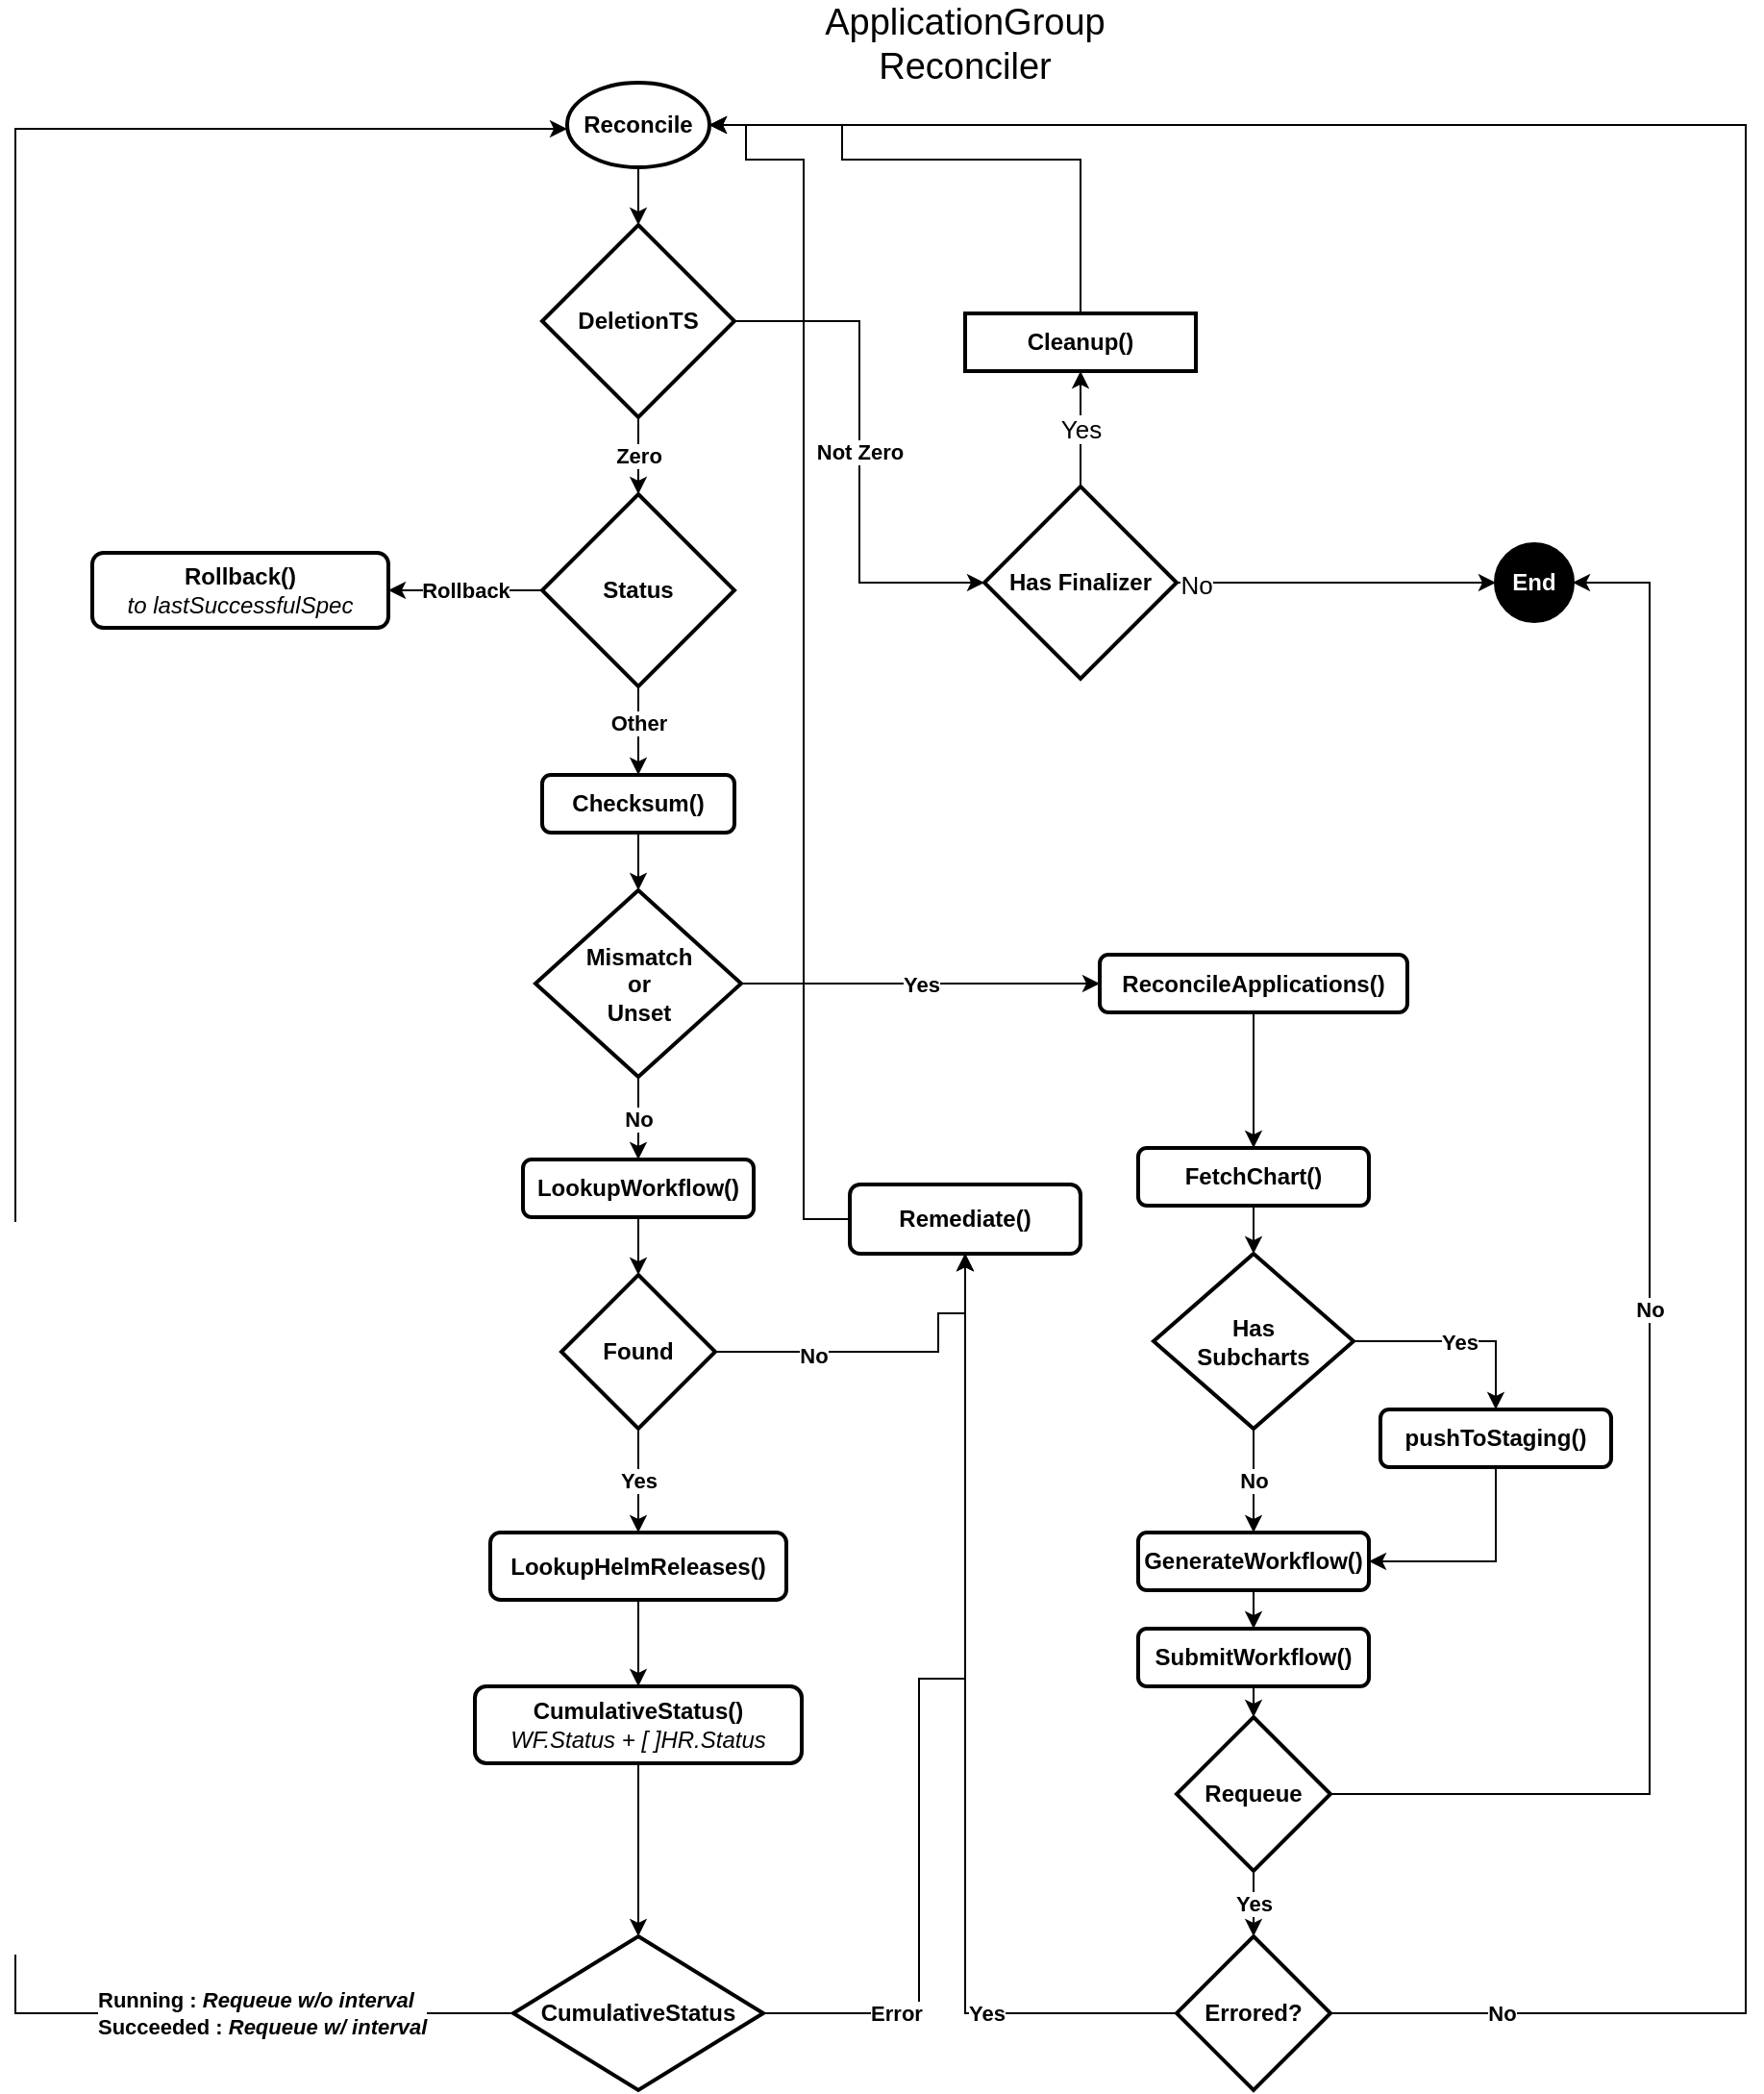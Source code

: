 <mxfile version="14.5.1" type="device"><diagram id="C5RBs43oDa-KdzZeNtuy" name="Page-1"><mxGraphModel dx="751" dy="559" grid="1" gridSize="10" guides="1" tooltips="1" connect="1" arrows="1" fold="1" page="1" pageScale="1" pageWidth="827" pageHeight="1169" math="0" shadow="0"><root><mxCell id="WIyWlLk6GJQsqaUBKTNV-0"/><mxCell id="WIyWlLk6GJQsqaUBKTNV-1" parent="WIyWlLk6GJQsqaUBKTNV-0"/><mxCell id="pzmINE0WypJlta7wMw6M-8" style="edgeStyle=orthogonalEdgeStyle;rounded=0;orthogonalLoop=1;jettySize=auto;html=1;exitX=0.5;exitY=1;exitDx=0;exitDy=0;exitPerimeter=0;entryX=0.5;entryY=0;entryDx=0;entryDy=0;entryPerimeter=0;fontStyle=1" edge="1" parent="WIyWlLk6GJQsqaUBKTNV-1" source="pzmINE0WypJlta7wMw6M-0" target="pzmINE0WypJlta7wMw6M-1"><mxGeometry relative="1" as="geometry"/></mxCell><mxCell id="pzmINE0WypJlta7wMw6M-0" value="&lt;span&gt;Reconcile&lt;/span&gt;" style="strokeWidth=2;html=1;shape=mxgraph.flowchart.start_2;whiteSpace=wrap;fontStyle=1;sketch=0;" vertex="1" parent="WIyWlLk6GJQsqaUBKTNV-1"><mxGeometry x="647" y="60" width="74" height="44" as="geometry"/></mxCell><mxCell id="pzmINE0WypJlta7wMw6M-3" value="Zero" style="edgeStyle=orthogonalEdgeStyle;rounded=0;orthogonalLoop=1;jettySize=auto;html=1;fontStyle=1" edge="1" parent="WIyWlLk6GJQsqaUBKTNV-1" source="pzmINE0WypJlta7wMw6M-1" target="pzmINE0WypJlta7wMw6M-2"><mxGeometry relative="1" as="geometry"/></mxCell><mxCell id="pzmINE0WypJlta7wMw6M-48" value="Not Zero" style="edgeStyle=orthogonalEdgeStyle;rounded=0;orthogonalLoop=1;jettySize=auto;html=1;exitX=1;exitY=0.5;exitDx=0;exitDy=0;exitPerimeter=0;fontStyle=1;entryX=0;entryY=0.5;entryDx=0;entryDy=0;entryPerimeter=0;" edge="1" parent="WIyWlLk6GJQsqaUBKTNV-1" source="pzmINE0WypJlta7wMw6M-1" target="pzmINE0WypJlta7wMw6M-56"><mxGeometry relative="1" as="geometry"/></mxCell><mxCell id="pzmINE0WypJlta7wMw6M-1" value="&lt;span&gt;DeletionTS&lt;/span&gt;" style="strokeWidth=2;html=1;shape=mxgraph.flowchart.decision;whiteSpace=wrap;fontStyle=1" vertex="1" parent="WIyWlLk6GJQsqaUBKTNV-1"><mxGeometry x="634" y="134" width="100" height="100" as="geometry"/></mxCell><mxCell id="pzmINE0WypJlta7wMw6M-7" value="Rollback" style="edgeStyle=orthogonalEdgeStyle;rounded=0;orthogonalLoop=1;jettySize=auto;html=1;fontStyle=1" edge="1" parent="WIyWlLk6GJQsqaUBKTNV-1" source="pzmINE0WypJlta7wMw6M-2" target="pzmINE0WypJlta7wMw6M-6"><mxGeometry relative="1" as="geometry"/></mxCell><mxCell id="pzmINE0WypJlta7wMw6M-10" value="Other" style="edgeStyle=orthogonalEdgeStyle;rounded=0;orthogonalLoop=1;jettySize=auto;html=1;fontStyle=1" edge="1" parent="WIyWlLk6GJQsqaUBKTNV-1" source="pzmINE0WypJlta7wMw6M-2" target="pzmINE0WypJlta7wMw6M-9"><mxGeometry x="-0.2" relative="1" as="geometry"><mxPoint as="offset"/></mxGeometry></mxCell><mxCell id="pzmINE0WypJlta7wMw6M-2" value="&lt;span&gt;Status&lt;/span&gt;" style="strokeWidth=2;html=1;shape=mxgraph.flowchart.decision;whiteSpace=wrap;fontStyle=1" vertex="1" parent="WIyWlLk6GJQsqaUBKTNV-1"><mxGeometry x="634" y="274" width="100" height="100" as="geometry"/></mxCell><mxCell id="pzmINE0WypJlta7wMw6M-6" value="&lt;span&gt;Rollback()&lt;br&gt;&lt;span style=&quot;font-weight: normal&quot;&gt;&lt;i&gt;&lt;span&gt;to&amp;nbsp;&lt;/span&gt;&lt;span&gt;lastSuccessfulSpec&lt;/span&gt;&lt;/i&gt;&lt;/span&gt;&lt;/span&gt;" style="whiteSpace=wrap;html=1;strokeWidth=2;rounded=1;fontStyle=1" vertex="1" parent="WIyWlLk6GJQsqaUBKTNV-1"><mxGeometry x="400" y="304.5" width="154" height="39" as="geometry"/></mxCell><mxCell id="pzmINE0WypJlta7wMw6M-12" value="" style="edgeStyle=orthogonalEdgeStyle;rounded=0;orthogonalLoop=1;jettySize=auto;html=1;fontStyle=1" edge="1" parent="WIyWlLk6GJQsqaUBKTNV-1" source="pzmINE0WypJlta7wMw6M-9" target="pzmINE0WypJlta7wMw6M-11"><mxGeometry relative="1" as="geometry"/></mxCell><mxCell id="pzmINE0WypJlta7wMw6M-9" value="&lt;span&gt;Checksum()&lt;/span&gt;" style="whiteSpace=wrap;html=1;strokeWidth=2;rounded=1;fontStyle=1" vertex="1" parent="WIyWlLk6GJQsqaUBKTNV-1"><mxGeometry x="634" y="420" width="100" height="30" as="geometry"/></mxCell><mxCell id="pzmINE0WypJlta7wMw6M-14" value="Yes" style="edgeStyle=orthogonalEdgeStyle;rounded=0;orthogonalLoop=1;jettySize=auto;html=1;fontStyle=1;entryX=0;entryY=0.5;entryDx=0;entryDy=0;" edge="1" parent="WIyWlLk6GJQsqaUBKTNV-1" source="pzmINE0WypJlta7wMw6M-11" target="pzmINE0WypJlta7wMw6M-15"><mxGeometry relative="1" as="geometry"><mxPoint x="769" y="534" as="targetPoint"/></mxGeometry></mxCell><mxCell id="pzmINE0WypJlta7wMw6M-32" value="No" style="edgeStyle=orthogonalEdgeStyle;rounded=0;orthogonalLoop=1;jettySize=auto;html=1;fontStyle=1" edge="1" parent="WIyWlLk6GJQsqaUBKTNV-1" source="pzmINE0WypJlta7wMw6M-11" target="pzmINE0WypJlta7wMw6M-31"><mxGeometry relative="1" as="geometry"><Array as="points"><mxPoint x="684" y="590"/><mxPoint x="684" y="590"/></Array></mxGeometry></mxCell><mxCell id="pzmINE0WypJlta7wMw6M-11" value="Mismatch&lt;br&gt;or&lt;br&gt;Unset" style="rhombus;whiteSpace=wrap;html=1;rounded=0;strokeWidth=2;fontStyle=1" vertex="1" parent="WIyWlLk6GJQsqaUBKTNV-1"><mxGeometry x="630.5" y="480" width="107" height="97" as="geometry"/></mxCell><mxCell id="pzmINE0WypJlta7wMw6M-18" value="" style="edgeStyle=orthogonalEdgeStyle;rounded=0;orthogonalLoop=1;jettySize=auto;html=1;fontStyle=1" edge="1" parent="WIyWlLk6GJQsqaUBKTNV-1" source="pzmINE0WypJlta7wMw6M-15" target="pzmINE0WypJlta7wMw6M-17"><mxGeometry relative="1" as="geometry"/></mxCell><mxCell id="pzmINE0WypJlta7wMw6M-15" value="&lt;span&gt;ReconcileApplications()&lt;/span&gt;" style="whiteSpace=wrap;html=1;rounded=1;strokeWidth=2;fontStyle=1" vertex="1" parent="WIyWlLk6GJQsqaUBKTNV-1"><mxGeometry x="924" y="513.5" width="160" height="30" as="geometry"/></mxCell><mxCell id="pzmINE0WypJlta7wMw6M-20" value="" style="edgeStyle=orthogonalEdgeStyle;rounded=0;orthogonalLoop=1;jettySize=auto;html=1;fontStyle=1" edge="1" parent="WIyWlLk6GJQsqaUBKTNV-1" source="pzmINE0WypJlta7wMw6M-17" target="pzmINE0WypJlta7wMw6M-19"><mxGeometry relative="1" as="geometry"/></mxCell><mxCell id="pzmINE0WypJlta7wMw6M-17" value="&lt;span&gt;FetchChart()&lt;/span&gt;" style="whiteSpace=wrap;html=1;rounded=1;strokeWidth=2;fontStyle=1" vertex="1" parent="WIyWlLk6GJQsqaUBKTNV-1"><mxGeometry x="944" y="614" width="120" height="30" as="geometry"/></mxCell><mxCell id="pzmINE0WypJlta7wMw6M-22" value="Yes" style="edgeStyle=orthogonalEdgeStyle;rounded=0;orthogonalLoop=1;jettySize=auto;html=1;fontStyle=1;entryX=0.5;entryY=0;entryDx=0;entryDy=0;" edge="1" parent="WIyWlLk6GJQsqaUBKTNV-1" source="pzmINE0WypJlta7wMw6M-19" target="pzmINE0WypJlta7wMw6M-21"><mxGeometry relative="1" as="geometry"/></mxCell><mxCell id="pzmINE0WypJlta7wMw6M-24" value="No" style="edgeStyle=orthogonalEdgeStyle;rounded=0;orthogonalLoop=1;jettySize=auto;html=1;fontStyle=1" edge="1" parent="WIyWlLk6GJQsqaUBKTNV-1" source="pzmINE0WypJlta7wMw6M-19" target="pzmINE0WypJlta7wMw6M-23"><mxGeometry relative="1" as="geometry"/></mxCell><mxCell id="pzmINE0WypJlta7wMw6M-19" value="&lt;span&gt;Has&lt;br&gt;Subcharts&lt;/span&gt;" style="rhombus;whiteSpace=wrap;html=1;rounded=0;strokeWidth=2;fontStyle=1" vertex="1" parent="WIyWlLk6GJQsqaUBKTNV-1"><mxGeometry x="952" y="669" width="104" height="91" as="geometry"/></mxCell><mxCell id="pzmINE0WypJlta7wMw6M-45" style="edgeStyle=orthogonalEdgeStyle;rounded=0;orthogonalLoop=1;jettySize=auto;html=1;exitX=0.5;exitY=1;exitDx=0;exitDy=0;entryX=1;entryY=0.5;entryDx=0;entryDy=0;fontStyle=1" edge="1" parent="WIyWlLk6GJQsqaUBKTNV-1" source="pzmINE0WypJlta7wMw6M-21" target="pzmINE0WypJlta7wMw6M-23"><mxGeometry relative="1" as="geometry"/></mxCell><mxCell id="pzmINE0WypJlta7wMw6M-21" value="&lt;span&gt;pushToStaging()&lt;/span&gt;" style="whiteSpace=wrap;html=1;rounded=1;strokeWidth=2;fontStyle=1" vertex="1" parent="WIyWlLk6GJQsqaUBKTNV-1"><mxGeometry x="1070" y="750" width="120" height="30" as="geometry"/></mxCell><mxCell id="pzmINE0WypJlta7wMw6M-26" value="" style="edgeStyle=orthogonalEdgeStyle;rounded=0;orthogonalLoop=1;jettySize=auto;html=1;fontStyle=1" edge="1" parent="WIyWlLk6GJQsqaUBKTNV-1" source="pzmINE0WypJlta7wMw6M-23" target="pzmINE0WypJlta7wMw6M-25"><mxGeometry relative="1" as="geometry"/></mxCell><mxCell id="pzmINE0WypJlta7wMw6M-23" value="&lt;span&gt;GenerateWorkflow()&lt;/span&gt;" style="whiteSpace=wrap;html=1;rounded=1;strokeWidth=2;fontStyle=1" vertex="1" parent="WIyWlLk6GJQsqaUBKTNV-1"><mxGeometry x="944" y="814" width="120" height="30" as="geometry"/></mxCell><mxCell id="pzmINE0WypJlta7wMw6M-28" value="" style="edgeStyle=orthogonalEdgeStyle;rounded=0;orthogonalLoop=1;jettySize=auto;html=1;fontStyle=1" edge="1" parent="WIyWlLk6GJQsqaUBKTNV-1" source="pzmINE0WypJlta7wMw6M-25" target="pzmINE0WypJlta7wMw6M-27"><mxGeometry relative="1" as="geometry"/></mxCell><mxCell id="pzmINE0WypJlta7wMw6M-25" value="&lt;span&gt;SubmitWorkflow()&lt;/span&gt;" style="whiteSpace=wrap;html=1;rounded=1;strokeWidth=2;fontStyle=1" vertex="1" parent="WIyWlLk6GJQsqaUBKTNV-1"><mxGeometry x="944" y="864" width="120" height="30" as="geometry"/></mxCell><mxCell id="pzmINE0WypJlta7wMw6M-30" value="Yes" style="edgeStyle=orthogonalEdgeStyle;rounded=0;orthogonalLoop=1;jettySize=auto;html=1;fontStyle=1" edge="1" parent="WIyWlLk6GJQsqaUBKTNV-1" source="pzmINE0WypJlta7wMw6M-27" target="pzmINE0WypJlta7wMw6M-29"><mxGeometry relative="1" as="geometry"/></mxCell><mxCell id="pzmINE0WypJlta7wMw6M-61" value="No" style="edgeStyle=orthogonalEdgeStyle;rounded=0;sketch=0;orthogonalLoop=1;jettySize=auto;html=1;exitX=1;exitY=0.5;exitDx=0;exitDy=0;entryX=1;entryY=0.5;entryDx=0;entryDy=0;entryPerimeter=0;fontSize=11;fontStyle=1" edge="1" parent="WIyWlLk6GJQsqaUBKTNV-1" source="pzmINE0WypJlta7wMw6M-27" target="pzmINE0WypJlta7wMw6M-46"><mxGeometry relative="1" as="geometry"><Array as="points"><mxPoint x="1210" y="950"/><mxPoint x="1210" y="320"/></Array></mxGeometry></mxCell><mxCell id="pzmINE0WypJlta7wMw6M-27" value="&lt;span&gt;Requeue&lt;/span&gt;" style="rhombus;whiteSpace=wrap;html=1;rounded=0;strokeWidth=2;fontStyle=1" vertex="1" parent="WIyWlLk6GJQsqaUBKTNV-1"><mxGeometry x="964" y="910" width="80" height="80" as="geometry"/></mxCell><mxCell id="pzmINE0WypJlta7wMw6M-43" value="&lt;span&gt;Yes&lt;/span&gt;" style="edgeStyle=orthogonalEdgeStyle;rounded=0;orthogonalLoop=1;jettySize=auto;html=1;exitX=0;exitY=0.5;exitDx=0;exitDy=0;entryX=0.5;entryY=1;entryDx=0;entryDy=0;sketch=0;fontStyle=1" edge="1" parent="WIyWlLk6GJQsqaUBKTNV-1" source="pzmINE0WypJlta7wMw6M-29" target="pzmINE0WypJlta7wMw6M-41"><mxGeometry x="-0.606" relative="1" as="geometry"><mxPoint x="844" y="914" as="targetPoint"/><Array as="points"><mxPoint x="854" y="1064"/></Array><mxPoint as="offset"/></mxGeometry></mxCell><mxCell id="pzmINE0WypJlta7wMw6M-51" value="No" style="edgeStyle=orthogonalEdgeStyle;rounded=0;orthogonalLoop=1;jettySize=auto;html=1;exitX=1;exitY=0.5;exitDx=0;exitDy=0;entryX=1;entryY=0.5;entryDx=0;entryDy=0;entryPerimeter=0;fontStyle=1" edge="1" parent="WIyWlLk6GJQsqaUBKTNV-1" source="pzmINE0WypJlta7wMw6M-29" target="pzmINE0WypJlta7wMw6M-0"><mxGeometry x="-0.898" relative="1" as="geometry"><Array as="points"><mxPoint x="1260" y="1064"/><mxPoint x="1260" y="82"/></Array><mxPoint as="offset"/></mxGeometry></mxCell><mxCell id="pzmINE0WypJlta7wMw6M-29" value="&lt;span&gt;Errored?&lt;/span&gt;" style="rhombus;whiteSpace=wrap;html=1;rounded=0;strokeWidth=2;fontStyle=1" vertex="1" parent="WIyWlLk6GJQsqaUBKTNV-1"><mxGeometry x="964" y="1024" width="80" height="80" as="geometry"/></mxCell><mxCell id="pzmINE0WypJlta7wMw6M-34" value="" style="edgeStyle=orthogonalEdgeStyle;rounded=0;orthogonalLoop=1;jettySize=auto;html=1;fontStyle=1" edge="1" parent="WIyWlLk6GJQsqaUBKTNV-1" source="pzmINE0WypJlta7wMw6M-31" target="pzmINE0WypJlta7wMw6M-33"><mxGeometry relative="1" as="geometry"/></mxCell><mxCell id="pzmINE0WypJlta7wMw6M-31" value="&lt;span&gt;LookupWorkflow()&lt;/span&gt;" style="whiteSpace=wrap;html=1;rounded=1;strokeWidth=2;fontStyle=1" vertex="1" parent="WIyWlLk6GJQsqaUBKTNV-1"><mxGeometry x="624" y="620" width="120" height="30" as="geometry"/></mxCell><mxCell id="pzmINE0WypJlta7wMw6M-36" value="Yes" style="edgeStyle=orthogonalEdgeStyle;rounded=0;orthogonalLoop=1;jettySize=auto;html=1;fontStyle=1" edge="1" parent="WIyWlLk6GJQsqaUBKTNV-1" source="pzmINE0WypJlta7wMw6M-33" target="pzmINE0WypJlta7wMw6M-35"><mxGeometry relative="1" as="geometry"/></mxCell><mxCell id="pzmINE0WypJlta7wMw6M-44" style="edgeStyle=orthogonalEdgeStyle;rounded=0;orthogonalLoop=1;jettySize=auto;html=1;exitX=1;exitY=0.5;exitDx=0;exitDy=0;fontStyle=1;entryX=0.5;entryY=1;entryDx=0;entryDy=0;" edge="1" parent="WIyWlLk6GJQsqaUBKTNV-1" source="pzmINE0WypJlta7wMw6M-33" target="pzmINE0WypJlta7wMw6M-41"><mxGeometry relative="1" as="geometry"><Array as="points"><mxPoint x="840" y="720"/><mxPoint x="840" y="700"/><mxPoint x="854" y="700"/></Array></mxGeometry></mxCell><mxCell id="pzmINE0WypJlta7wMw6M-52" value="No" style="edgeLabel;html=1;align=center;verticalAlign=middle;resizable=0;points=[];fontStyle=1" vertex="1" connectable="0" parent="pzmINE0WypJlta7wMw6M-44"><mxGeometry x="-0.441" y="-2" relative="1" as="geometry"><mxPoint as="offset"/></mxGeometry></mxCell><mxCell id="pzmINE0WypJlta7wMw6M-33" value="Found" style="rhombus;whiteSpace=wrap;html=1;rounded=0;strokeWidth=2;fontStyle=1" vertex="1" parent="WIyWlLk6GJQsqaUBKTNV-1"><mxGeometry x="644" y="680" width="80" height="80" as="geometry"/></mxCell><mxCell id="pzmINE0WypJlta7wMw6M-38" value="" style="edgeStyle=orthogonalEdgeStyle;rounded=0;orthogonalLoop=1;jettySize=auto;html=1;fontStyle=1" edge="1" parent="WIyWlLk6GJQsqaUBKTNV-1" source="pzmINE0WypJlta7wMw6M-35" target="pzmINE0WypJlta7wMw6M-37"><mxGeometry relative="1" as="geometry"/></mxCell><mxCell id="pzmINE0WypJlta7wMw6M-35" value="&lt;span&gt;LookupHelmReleases()&lt;/span&gt;" style="whiteSpace=wrap;html=1;rounded=1;strokeWidth=2;fontStyle=1" vertex="1" parent="WIyWlLk6GJQsqaUBKTNV-1"><mxGeometry x="607" y="814" width="154" height="35" as="geometry"/></mxCell><mxCell id="pzmINE0WypJlta7wMw6M-40" value="" style="edgeStyle=orthogonalEdgeStyle;rounded=0;orthogonalLoop=1;jettySize=auto;html=1;fontStyle=1" edge="1" parent="WIyWlLk6GJQsqaUBKTNV-1" source="pzmINE0WypJlta7wMw6M-37" target="pzmINE0WypJlta7wMw6M-39"><mxGeometry relative="1" as="geometry"/></mxCell><mxCell id="pzmINE0WypJlta7wMw6M-37" value="&lt;span&gt;CumulativeStatus()&lt;/span&gt;&lt;br&gt;&lt;i style=&quot;font-weight: normal&quot;&gt;WF.Status + [ ]HR.Status&lt;/i&gt;" style="whiteSpace=wrap;html=1;rounded=1;strokeWidth=2;fontStyle=1" vertex="1" parent="WIyWlLk6GJQsqaUBKTNV-1"><mxGeometry x="599" y="894" width="170" height="40" as="geometry"/></mxCell><mxCell id="pzmINE0WypJlta7wMw6M-42" value="" style="edgeStyle=orthogonalEdgeStyle;rounded=0;orthogonalLoop=1;jettySize=auto;html=1;exitX=1;exitY=0.5;exitDx=0;exitDy=0;fontStyle=1" edge="1" parent="WIyWlLk6GJQsqaUBKTNV-1" source="pzmINE0WypJlta7wMw6M-39" target="pzmINE0WypJlta7wMw6M-41"><mxGeometry relative="1" as="geometry"><Array as="points"><mxPoint x="830" y="1064"/><mxPoint x="830" y="890"/><mxPoint x="854" y="890"/></Array></mxGeometry></mxCell><mxCell id="pzmINE0WypJlta7wMw6M-53" value="&lt;span&gt;Error&lt;/span&gt;" style="edgeLabel;html=1;align=center;verticalAlign=middle;resizable=0;points=[];fontStyle=1" vertex="1" connectable="0" parent="pzmINE0WypJlta7wMw6M-42"><mxGeometry x="-0.698" y="1" relative="1" as="geometry"><mxPoint x="-7" y="1" as="offset"/></mxGeometry></mxCell><mxCell id="pzmINE0WypJlta7wMw6M-50" style="edgeStyle=orthogonalEdgeStyle;rounded=0;orthogonalLoop=1;jettySize=auto;html=1;exitX=0;exitY=0.5;exitDx=0;exitDy=0;fontStyle=1" edge="1" parent="WIyWlLk6GJQsqaUBKTNV-1" source="pzmINE0WypJlta7wMw6M-39" target="pzmINE0WypJlta7wMw6M-0"><mxGeometry relative="1" as="geometry"><mxPoint x="454" y="234" as="targetPoint"/><Array as="points"><mxPoint x="360" y="1064"/><mxPoint x="360" y="84"/></Array></mxGeometry></mxCell><mxCell id="pzmINE0WypJlta7wMw6M-54" value="&lt;span&gt;Running &lt;/span&gt;: &lt;i&gt;Requeue w/o interval&lt;/i&gt;&lt;br&gt;&lt;span&gt;Succeeded &lt;/span&gt;: &lt;i&gt;Requeue w/ interval&lt;/i&gt;" style="edgeLabel;html=1;align=left;verticalAlign=middle;resizable=0;points=[];fontStyle=1" vertex="1" connectable="0" parent="pzmINE0WypJlta7wMw6M-50"><mxGeometry x="-0.819" y="1" relative="1" as="geometry"><mxPoint x="-79.67" y="-1" as="offset"/></mxGeometry></mxCell><mxCell id="pzmINE0WypJlta7wMw6M-39" value="&lt;span&gt;CumulativeStatus&lt;/span&gt;" style="rhombus;whiteSpace=wrap;html=1;rounded=0;strokeWidth=2;fontStyle=1" vertex="1" parent="WIyWlLk6GJQsqaUBKTNV-1"><mxGeometry x="619" y="1024" width="130" height="80" as="geometry"/></mxCell><mxCell id="pzmINE0WypJlta7wMw6M-66" style="edgeStyle=orthogonalEdgeStyle;rounded=0;sketch=0;orthogonalLoop=1;jettySize=auto;html=1;exitX=0;exitY=0.5;exitDx=0;exitDy=0;entryX=0.999;entryY=0.511;entryDx=0;entryDy=0;entryPerimeter=0;fontSize=19;" edge="1" parent="WIyWlLk6GJQsqaUBKTNV-1" source="pzmINE0WypJlta7wMw6M-41" target="pzmINE0WypJlta7wMw6M-0"><mxGeometry relative="1" as="geometry"><Array as="points"><mxPoint x="770" y="651"/><mxPoint x="770" y="100"/><mxPoint x="740" y="100"/><mxPoint x="740" y="82"/><mxPoint x="721" y="82"/></Array></mxGeometry></mxCell><mxCell id="pzmINE0WypJlta7wMw6M-41" value="&lt;span&gt;Remediate()&lt;/span&gt;" style="whiteSpace=wrap;html=1;rounded=1;strokeWidth=2;fontStyle=1" vertex="1" parent="WIyWlLk6GJQsqaUBKTNV-1"><mxGeometry x="794" y="633" width="120" height="36" as="geometry"/></mxCell><mxCell id="pzmINE0WypJlta7wMw6M-46" value="&lt;font color=&quot;#ffffff&quot;&gt;&lt;span&gt;End&lt;/span&gt;&lt;/font&gt;" style="strokeWidth=2;html=1;shape=mxgraph.flowchart.start_2;whiteSpace=wrap;fillColor=#000000;fontStyle=1" vertex="1" parent="WIyWlLk6GJQsqaUBKTNV-1"><mxGeometry x="1130" y="300" width="40" height="40" as="geometry"/></mxCell><mxCell id="pzmINE0WypJlta7wMw6M-58" value="Yes" style="edgeStyle=orthogonalEdgeStyle;rounded=0;sketch=0;orthogonalLoop=1;jettySize=auto;html=1;fontSize=13;" edge="1" parent="WIyWlLk6GJQsqaUBKTNV-1" source="pzmINE0WypJlta7wMw6M-56" target="pzmINE0WypJlta7wMw6M-57"><mxGeometry relative="1" as="geometry"/></mxCell><mxCell id="pzmINE0WypJlta7wMw6M-60" style="edgeStyle=orthogonalEdgeStyle;rounded=0;sketch=0;orthogonalLoop=1;jettySize=auto;html=1;exitX=1;exitY=0.5;exitDx=0;exitDy=0;exitPerimeter=0;fontSize=13;" edge="1" parent="WIyWlLk6GJQsqaUBKTNV-1" source="pzmINE0WypJlta7wMw6M-56" target="pzmINE0WypJlta7wMw6M-46"><mxGeometry relative="1" as="geometry"/></mxCell><mxCell id="pzmINE0WypJlta7wMw6M-62" value="No" style="edgeLabel;html=1;align=center;verticalAlign=middle;resizable=0;points=[];fontSize=13;" vertex="1" connectable="0" parent="pzmINE0WypJlta7wMw6M-60"><mxGeometry x="-0.882" y="-1" relative="1" as="geometry"><mxPoint as="offset"/></mxGeometry></mxCell><mxCell id="pzmINE0WypJlta7wMw6M-56" value="&lt;span&gt;Has Finalizer&lt;/span&gt;" style="strokeWidth=2;html=1;shape=mxgraph.flowchart.decision;whiteSpace=wrap;fontStyle=1" vertex="1" parent="WIyWlLk6GJQsqaUBKTNV-1"><mxGeometry x="864" y="270" width="100" height="100" as="geometry"/></mxCell><mxCell id="pzmINE0WypJlta7wMw6M-63" style="edgeStyle=orthogonalEdgeStyle;rounded=0;sketch=0;orthogonalLoop=1;jettySize=auto;html=1;exitX=0.5;exitY=0;exitDx=0;exitDy=0;entryX=1;entryY=0.5;entryDx=0;entryDy=0;entryPerimeter=0;fontSize=13;" edge="1" parent="WIyWlLk6GJQsqaUBKTNV-1" source="pzmINE0WypJlta7wMw6M-57" target="pzmINE0WypJlta7wMw6M-0"><mxGeometry relative="1" as="geometry"><Array as="points"><mxPoint x="914" y="100"/><mxPoint x="790" y="100"/><mxPoint x="790" y="82"/></Array></mxGeometry></mxCell><mxCell id="pzmINE0WypJlta7wMw6M-57" value="Cleanup()" style="whiteSpace=wrap;html=1;fontStyle=1;strokeWidth=2;" vertex="1" parent="WIyWlLk6GJQsqaUBKTNV-1"><mxGeometry x="854" y="180" width="120" height="30" as="geometry"/></mxCell><mxCell id="pzmINE0WypJlta7wMw6M-65" value="ApplicationGroup Reconciler" style="text;html=1;strokeColor=none;fillColor=none;align=center;verticalAlign=middle;whiteSpace=wrap;rounded=0;sketch=0;fontSize=19;" vertex="1" parent="WIyWlLk6GJQsqaUBKTNV-1"><mxGeometry x="774" y="30" width="160" height="20" as="geometry"/></mxCell></root></mxGraphModel></diagram></mxfile>